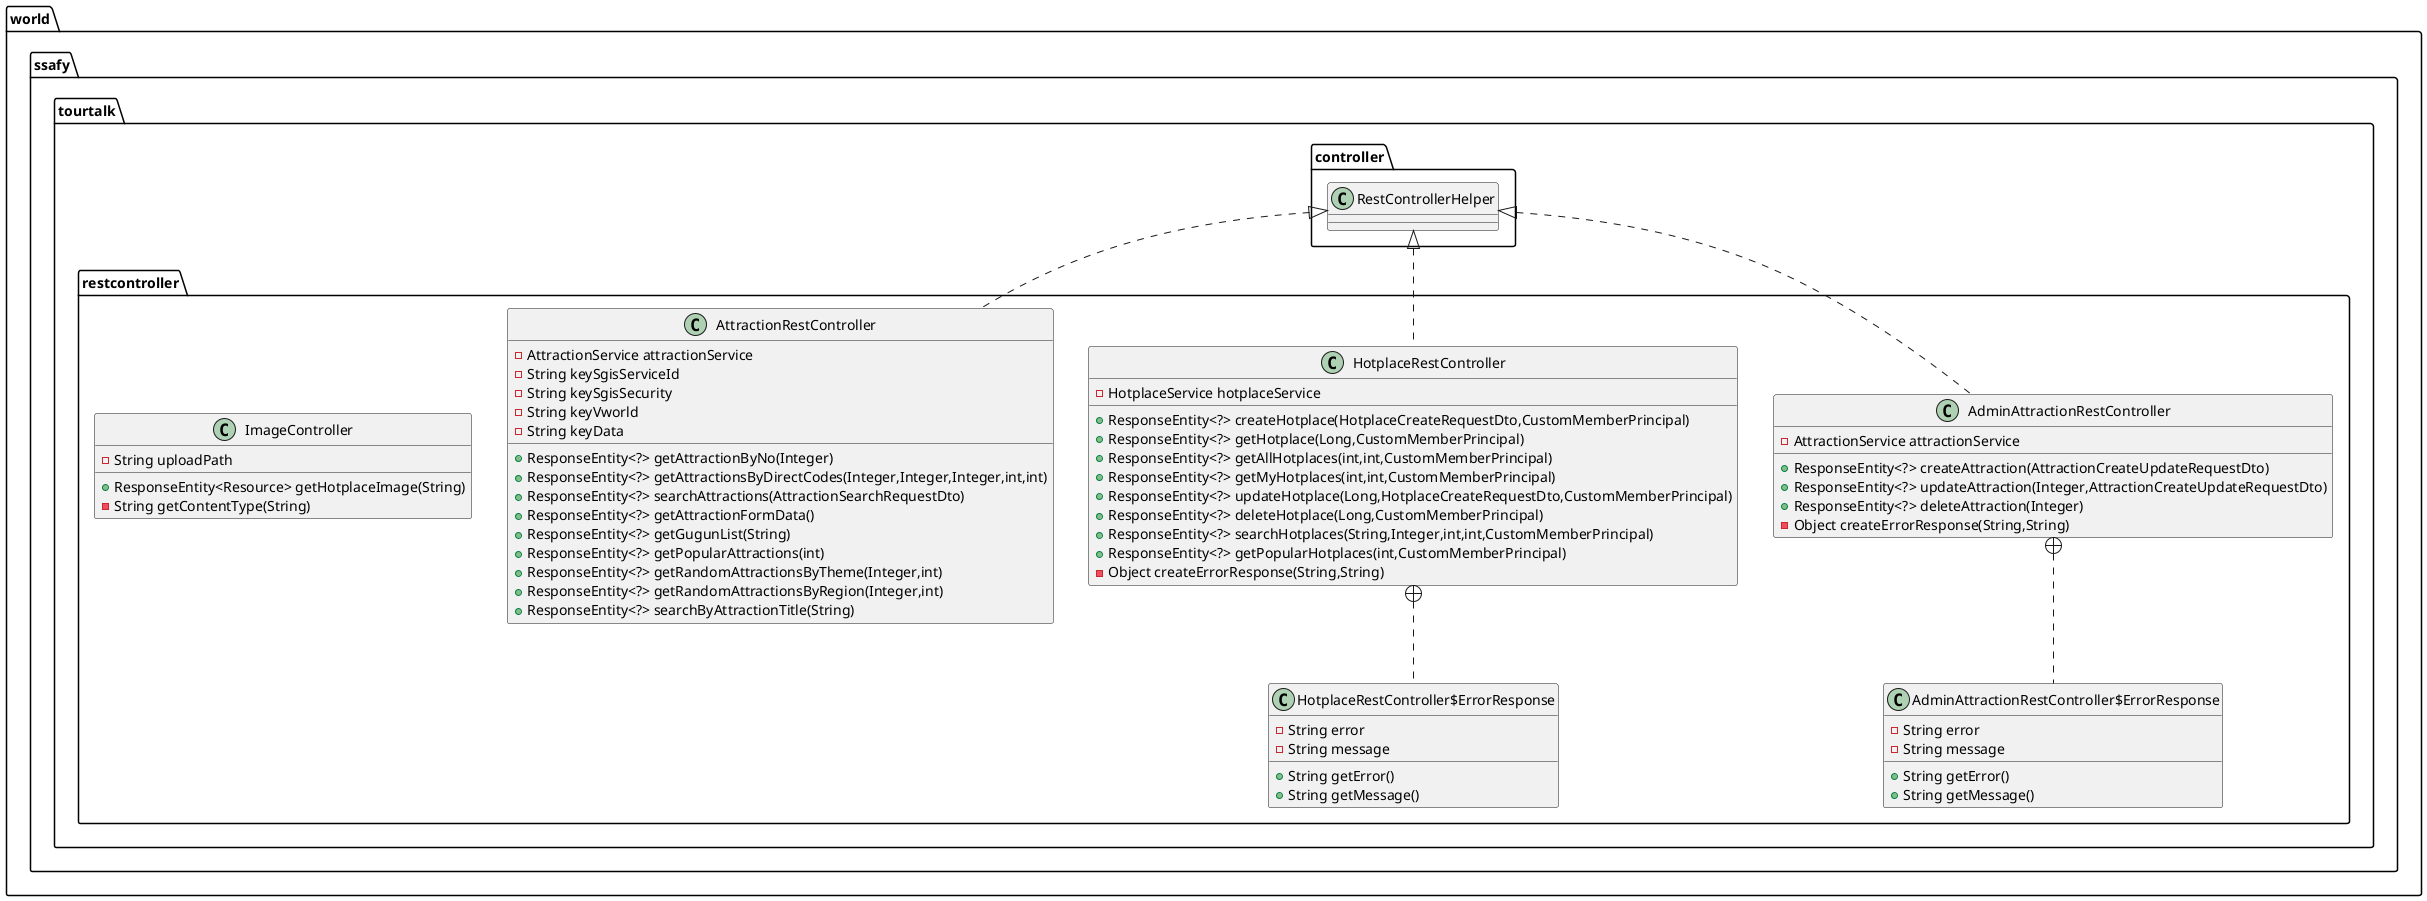@startuml
class world.ssafy.tourtalk.restcontroller.AdminAttractionRestController {
- AttractionService attractionService
+ ResponseEntity<?> createAttraction(AttractionCreateUpdateRequestDto)
+ ResponseEntity<?> updateAttraction(Integer,AttractionCreateUpdateRequestDto)
+ ResponseEntity<?> deleteAttraction(Integer)
- Object createErrorResponse(String,String)
}


class world.ssafy.tourtalk.restcontroller.AdminAttractionRestController$ErrorResponse {
- String error
- String message
+ String getError()
+ String getMessage()
}


class world.ssafy.tourtalk.restcontroller.HotplaceRestController {
- HotplaceService hotplaceService
+ ResponseEntity<?> createHotplace(HotplaceCreateRequestDto,CustomMemberPrincipal)
+ ResponseEntity<?> getHotplace(Long,CustomMemberPrincipal)
+ ResponseEntity<?> getAllHotplaces(int,int,CustomMemberPrincipal)
+ ResponseEntity<?> getMyHotplaces(int,int,CustomMemberPrincipal)
+ ResponseEntity<?> updateHotplace(Long,HotplaceCreateRequestDto,CustomMemberPrincipal)
+ ResponseEntity<?> deleteHotplace(Long,CustomMemberPrincipal)
+ ResponseEntity<?> searchHotplaces(String,Integer,int,int,CustomMemberPrincipal)
+ ResponseEntity<?> getPopularHotplaces(int,CustomMemberPrincipal)
- Object createErrorResponse(String,String)
}


class world.ssafy.tourtalk.restcontroller.HotplaceRestController$ErrorResponse {
- String error
- String message
+ String getError()
+ String getMessage()
}


class world.ssafy.tourtalk.restcontroller.AttractionRestController {
- AttractionService attractionService
- String keySgisServiceId
- String keySgisSecurity
- String keyVworld
- String keyData
+ ResponseEntity<?> getAttractionByNo(Integer)
+ ResponseEntity<?> getAttractionsByDirectCodes(Integer,Integer,Integer,int,int)
+ ResponseEntity<?> searchAttractions(AttractionSearchRequestDto)
+ ResponseEntity<?> getAttractionFormData()
+ ResponseEntity<?> getGugunList(String)
+ ResponseEntity<?> getPopularAttractions(int)
+ ResponseEntity<?> getRandomAttractionsByTheme(Integer,int)
+ ResponseEntity<?> getRandomAttractionsByRegion(Integer,int)
+ ResponseEntity<?> searchByAttractionTitle(String)
}


class world.ssafy.tourtalk.restcontroller.ImageController {
- String uploadPath
+ ResponseEntity<Resource> getHotplaceImage(String)
- String getContentType(String)
}




world.ssafy.tourtalk.controller.RestControllerHelper <|.. world.ssafy.tourtalk.restcontroller.AdminAttractionRestController
world.ssafy.tourtalk.restcontroller.AdminAttractionRestController +.. world.ssafy.tourtalk.restcontroller.AdminAttractionRestController$ErrorResponse
world.ssafy.tourtalk.controller.RestControllerHelper <|.. world.ssafy.tourtalk.restcontroller.HotplaceRestController
world.ssafy.tourtalk.restcontroller.HotplaceRestController +.. world.ssafy.tourtalk.restcontroller.HotplaceRestController$ErrorResponse
world.ssafy.tourtalk.controller.RestControllerHelper <|.. world.ssafy.tourtalk.restcontroller.AttractionRestController
@enduml